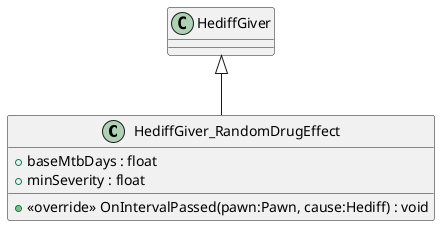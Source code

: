 @startuml
class HediffGiver_RandomDrugEffect {
    + baseMtbDays : float
    + minSeverity : float
    + <<override>> OnIntervalPassed(pawn:Pawn, cause:Hediff) : void
}
HediffGiver <|-- HediffGiver_RandomDrugEffect
@enduml
